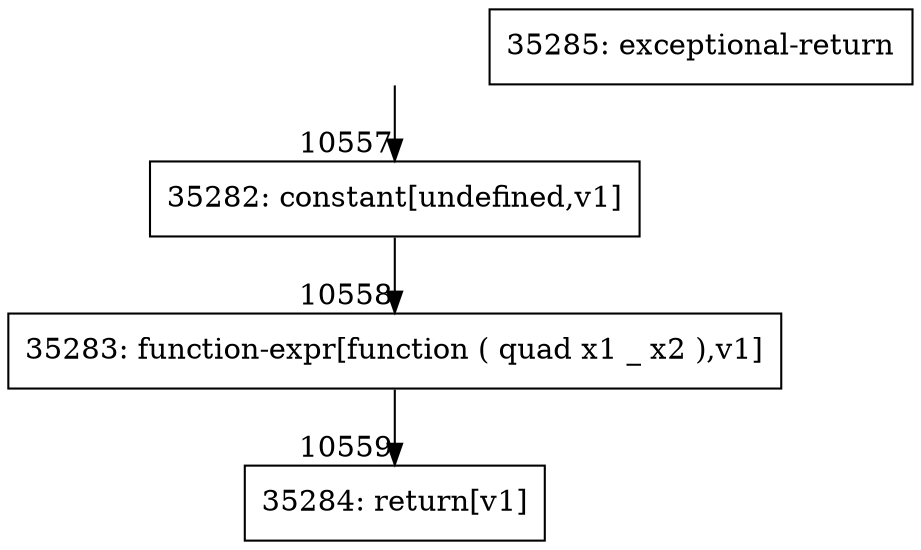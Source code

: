 digraph {
rankdir="TD"
BB_entry970[shape=none,label=""];
BB_entry970 -> BB10557 [tailport=s, headport=n, headlabel="    10557"]
BB10557 [shape=record label="{35282: constant[undefined,v1]}" ] 
BB10557 -> BB10558 [tailport=s, headport=n, headlabel="      10558"]
BB10558 [shape=record label="{35283: function-expr[function ( quad x1 _ x2 ),v1]}" ] 
BB10558 -> BB10559 [tailport=s, headport=n, headlabel="      10559"]
BB10559 [shape=record label="{35284: return[v1]}" ] 
BB10560 [shape=record label="{35285: exceptional-return}" ] 
//#$~ 6227
}

